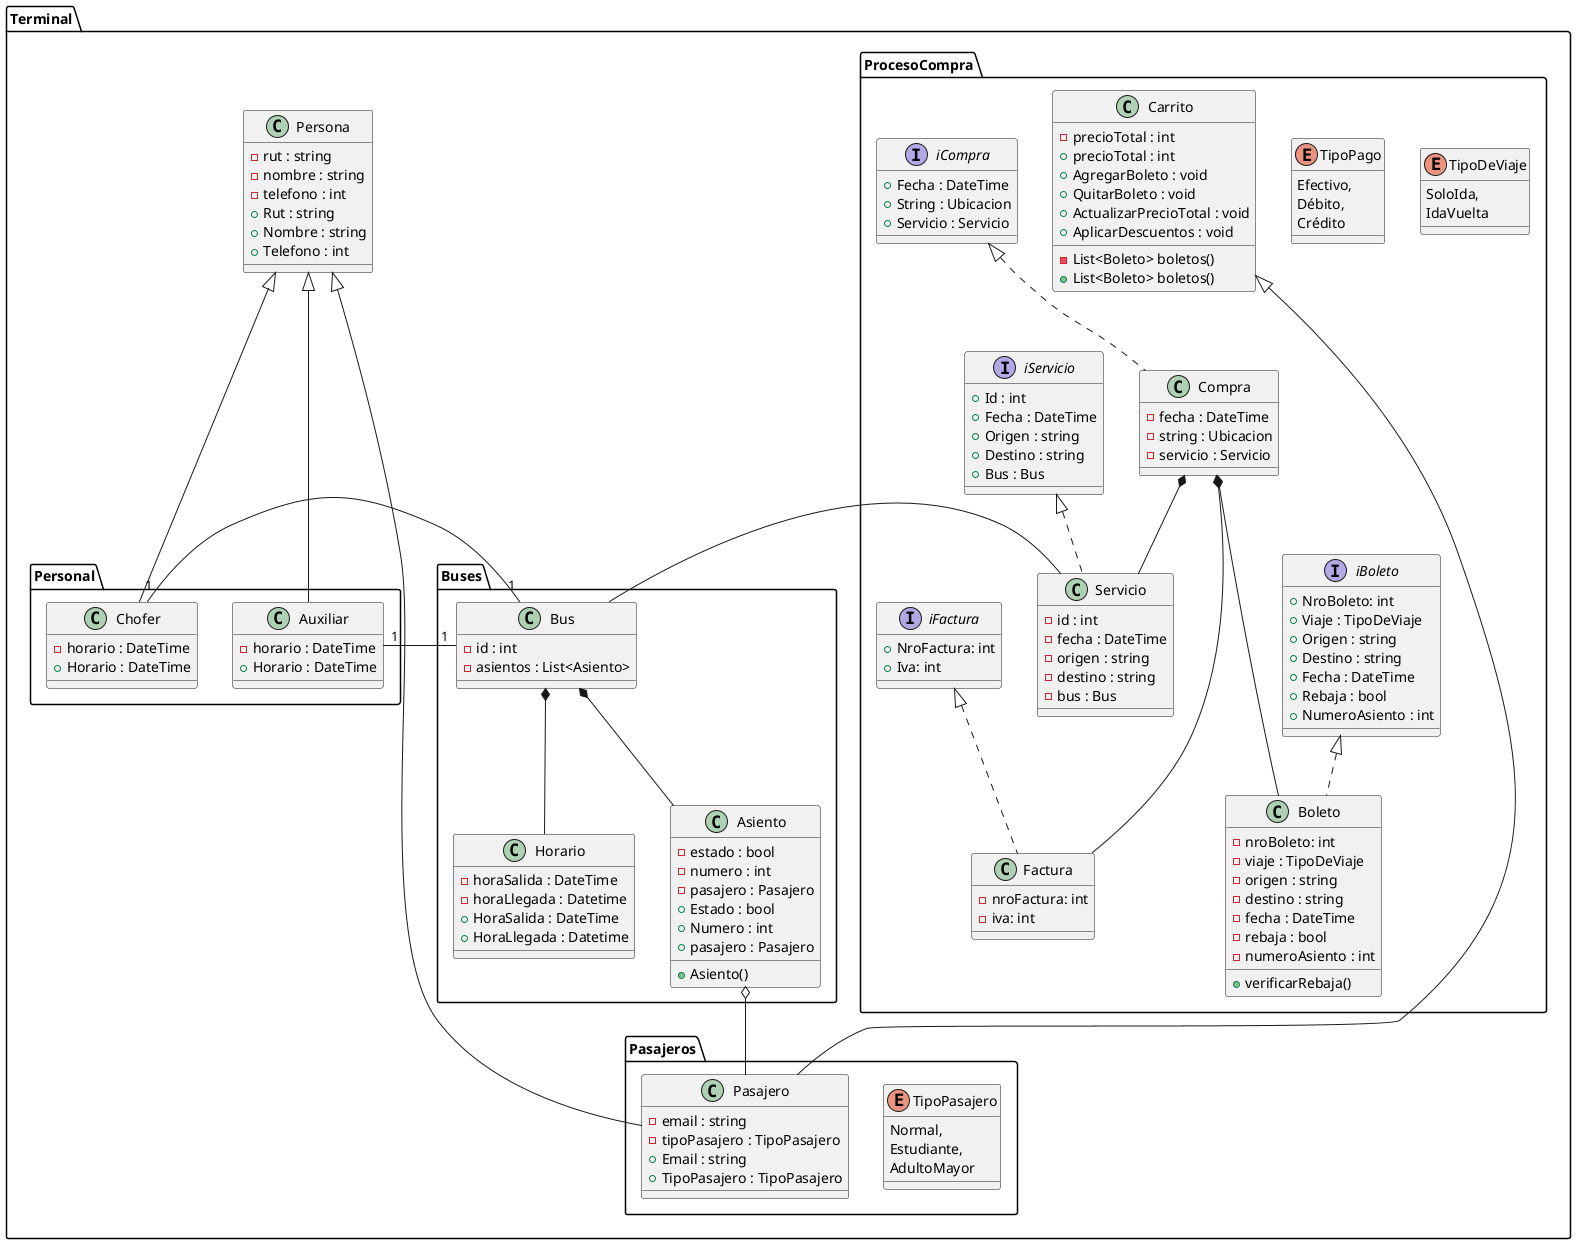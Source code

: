 @startuml Proyecto
package Terminal
{
    package ProcesoCompra
    {
        
        enum TipoDeViaje
        {
            SoloIda,
            IdaVuelta
        }

        enum TipoPago
        {
            Efectivo,
            Débito,
            Crédito
        }

        interface iCompra
        {
            + Fecha : DateTime
            + String : Ubicacion
            + Servicio : Servicio
        }
   
        class Compra
        {
            - fecha : DateTime
            - string : Ubicacion
            - servicio : Servicio
        }
        
       interface iServicio
        {
            + Id : int
            + Fecha : DateTime
            + Origen : string
            + Destino : string
            + Bus : Bus
 
        }

        class Servicio
        {
            - id : int
            - fecha : DateTime
            - origen : string
            - destino : string
            - bus : Bus
        }

        interface iBoleto
        {
            + NroBoleto: int
            + Viaje : TipoDeViaje
            + Origen : string
            + Destino : string
            + Fecha : DateTime
            + Rebaja : bool
            + NumeroAsiento : int

        }
        
        class Boleto
        {
            - nroBoleto: int
            - viaje : TipoDeViaje
            - origen : string
            - destino : string
            - fecha : DateTime
            - rebaja : bool
            - numeroAsiento : int

            + verificarRebaja()
        }

        interface iFactura
        {
            + NroFactura: int
            + Iva: int
        }

        class Factura
        {
            - nroFactura: int
            - iva: int
        }

        class Carrito
        {
            -List<Boleto> boletos()
            -precioTotal : int
            +List<Boleto> boletos()
            +precioTotal : int
            +AgregarBoleto : void
            +QuitarBoleto : void 
            +ActualizarPrecioTotal : void
            +AplicarDescuentos : void
        }

    }
    package Buses
    {
        class Horario
        {
            - horaSalida : DateTime
            - horaLlegada : Datetime
            + HoraSalida : DateTime
            + HoraLlegada : Datetime
        }

        class Bus
        {
            - id : int
            - asientos : List<Asiento>
        }

        class Asiento
        {
            - estado : bool
            - numero : int
            - pasajero : Pasajero
            + Estado : bool
            + Numero : int
            + pasajero : Pasajero
            + Asiento()

        }
    }

    class Persona
    {
        - rut : string
        - nombre : string
        - telefono : int
        + Rut : string
        + Nombre : string
        + Telefono : int
    }

    package Personal
    {
        class Chofer
        {
            - horario : DateTime
            + Horario : DateTime
        }

        class Auxiliar
        {
            - horario : DateTime
            + Horario : DateTime
        }
    }

   package Pasajeros
   {
        enum TipoPasajero
        {
            Normal,
            Estudiante,
            AdultoMayor
        }

        class Pasajero
        { 
            - email : string
            - tipoPasajero : TipoPasajero
            + Email : string
            + TipoPasajero : TipoPasajero
        }
   }

    
}

Compra *-- Servicio

Servicio - Bus

Bus "1" - "1" Chofer

Bus "1" - "1" Auxiliar

Bus *-- Asiento

Bus *--  Horario

Compra *--- Boleto 

iBoleto <|.. Boleto

iCompra <|.. Compra

iFactura <|.. Factura

iServicio <|.. Servicio

Compra *--- Factura 

Asiento o-- Pasajero

Persona <|--- Chofer

Persona <|--- Auxiliar

Persona <|--- Pasajero

Carrito <|--- Pasajero

@enduml